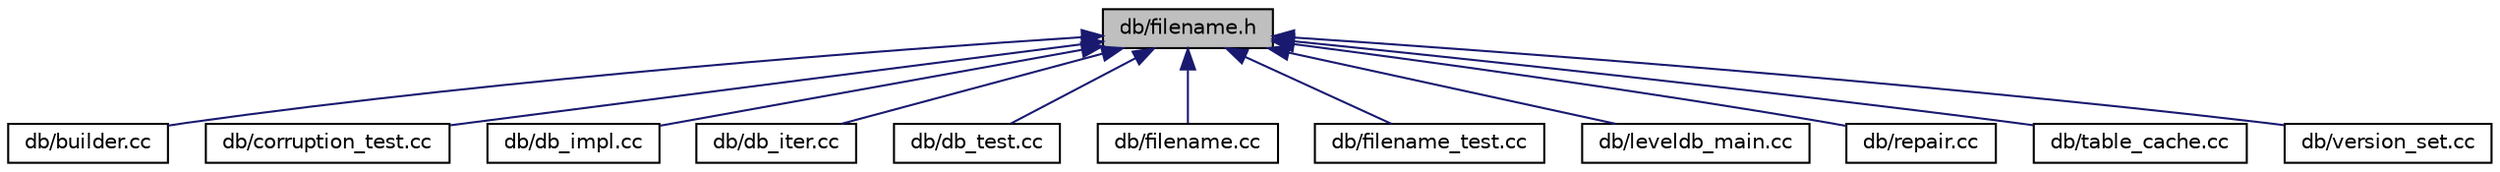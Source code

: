 digraph "db/filename.h"
{
  edge [fontname="Helvetica",fontsize="10",labelfontname="Helvetica",labelfontsize="10"];
  node [fontname="Helvetica",fontsize="10",shape=record];
  Node1 [label="db/filename.h",height=0.2,width=0.4,color="black", fillcolor="grey75", style="filled" fontcolor="black"];
  Node1 -> Node2 [dir="back",color="midnightblue",fontsize="10",style="solid",fontname="Helvetica"];
  Node2 [label="db/builder.cc",height=0.2,width=0.4,color="black", fillcolor="white", style="filled",URL="$builder_8cc.html"];
  Node1 -> Node3 [dir="back",color="midnightblue",fontsize="10",style="solid",fontname="Helvetica"];
  Node3 [label="db/corruption_test.cc",height=0.2,width=0.4,color="black", fillcolor="white", style="filled",URL="$corruption__test_8cc.html"];
  Node1 -> Node4 [dir="back",color="midnightblue",fontsize="10",style="solid",fontname="Helvetica"];
  Node4 [label="db/db_impl.cc",height=0.2,width=0.4,color="black", fillcolor="white", style="filled",URL="$db__impl_8cc.html"];
  Node1 -> Node5 [dir="back",color="midnightblue",fontsize="10",style="solid",fontname="Helvetica"];
  Node5 [label="db/db_iter.cc",height=0.2,width=0.4,color="black", fillcolor="white", style="filled",URL="$db__iter_8cc.html"];
  Node1 -> Node6 [dir="back",color="midnightblue",fontsize="10",style="solid",fontname="Helvetica"];
  Node6 [label="db/db_test.cc",height=0.2,width=0.4,color="black", fillcolor="white", style="filled",URL="$db__test_8cc.html"];
  Node1 -> Node7 [dir="back",color="midnightblue",fontsize="10",style="solid",fontname="Helvetica"];
  Node7 [label="db/filename.cc",height=0.2,width=0.4,color="black", fillcolor="white", style="filled",URL="$filename_8cc.html"];
  Node1 -> Node8 [dir="back",color="midnightblue",fontsize="10",style="solid",fontname="Helvetica"];
  Node8 [label="db/filename_test.cc",height=0.2,width=0.4,color="black", fillcolor="white", style="filled",URL="$filename__test_8cc.html"];
  Node1 -> Node9 [dir="back",color="midnightblue",fontsize="10",style="solid",fontname="Helvetica"];
  Node9 [label="db/leveldb_main.cc",height=0.2,width=0.4,color="black", fillcolor="white", style="filled",URL="$leveldb__main_8cc.html"];
  Node1 -> Node10 [dir="back",color="midnightblue",fontsize="10",style="solid",fontname="Helvetica"];
  Node10 [label="db/repair.cc",height=0.2,width=0.4,color="black", fillcolor="white", style="filled",URL="$repair_8cc.html"];
  Node1 -> Node11 [dir="back",color="midnightblue",fontsize="10",style="solid",fontname="Helvetica"];
  Node11 [label="db/table_cache.cc",height=0.2,width=0.4,color="black", fillcolor="white", style="filled",URL="$table__cache_8cc.html"];
  Node1 -> Node12 [dir="back",color="midnightblue",fontsize="10",style="solid",fontname="Helvetica"];
  Node12 [label="db/version_set.cc",height=0.2,width=0.4,color="black", fillcolor="white", style="filled",URL="$version__set_8cc.html"];
}
